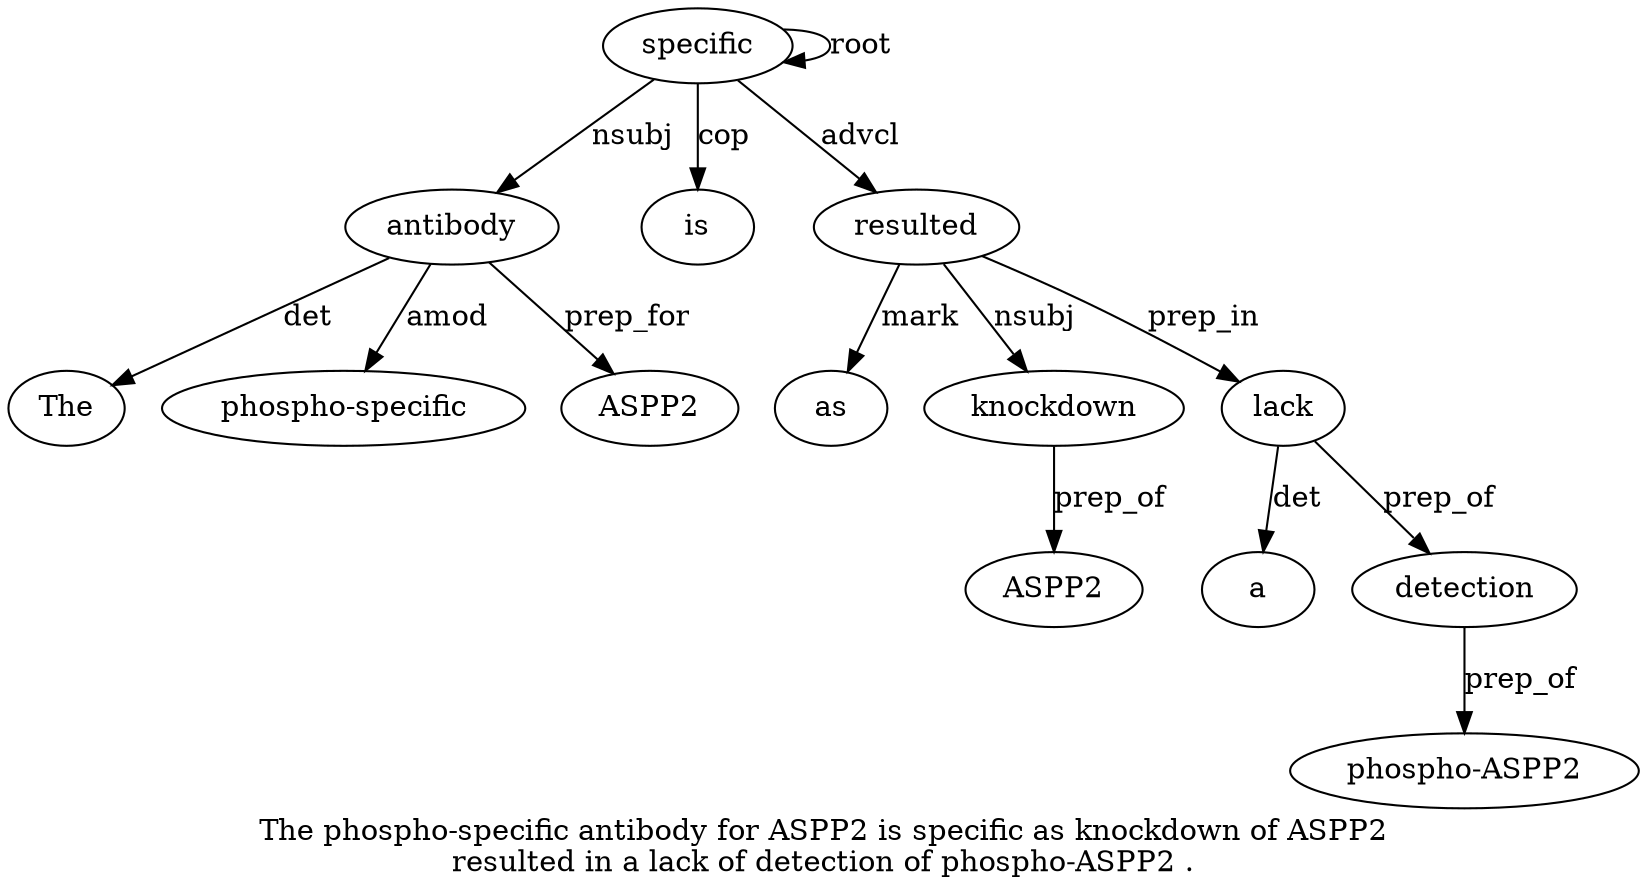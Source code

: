 digraph "The phospho-specific antibody for ASPP2 is specific as knockdown of ASPP2 resulted in a lack of detection of phospho-ASPP2 ." {
label="The phospho-specific antibody for ASPP2 is specific as knockdown of ASPP2
resulted in a lack of detection of phospho-ASPP2 .";
antibody3 [style=filled, fillcolor=white, label=antibody];
The1 [style=filled, fillcolor=white, label=The];
antibody3 -> The1  [label=det];
"phospho-specific2" [style=filled, fillcolor=white, label="phospho-specific"];
antibody3 -> "phospho-specific2"  [label=amod];
specific7 [style=filled, fillcolor=white, label=specific];
specific7 -> antibody3  [label=nsubj];
ASPP25 [style=filled, fillcolor=white, label=ASPP2];
antibody3 -> ASPP25  [label=prep_for];
is6 [style=filled, fillcolor=white, label=is];
specific7 -> is6  [label=cop];
specific7 -> specific7  [label=root];
resulted12 [style=filled, fillcolor=white, label=resulted];
as8 [style=filled, fillcolor=white, label=as];
resulted12 -> as8  [label=mark];
knockdown9 [style=filled, fillcolor=white, label=knockdown];
resulted12 -> knockdown9  [label=nsubj];
ASPP211 [style=filled, fillcolor=white, label=ASPP2];
knockdown9 -> ASPP211  [label=prep_of];
specific7 -> resulted12  [label=advcl];
lack15 [style=filled, fillcolor=white, label=lack];
a14 [style=filled, fillcolor=white, label=a];
lack15 -> a14  [label=det];
resulted12 -> lack15  [label=prep_in];
detection17 [style=filled, fillcolor=white, label=detection];
lack15 -> detection17  [label=prep_of];
"phospho-ASPP219" [style=filled, fillcolor=white, label="phospho-ASPP2"];
detection17 -> "phospho-ASPP219"  [label=prep_of];
}
